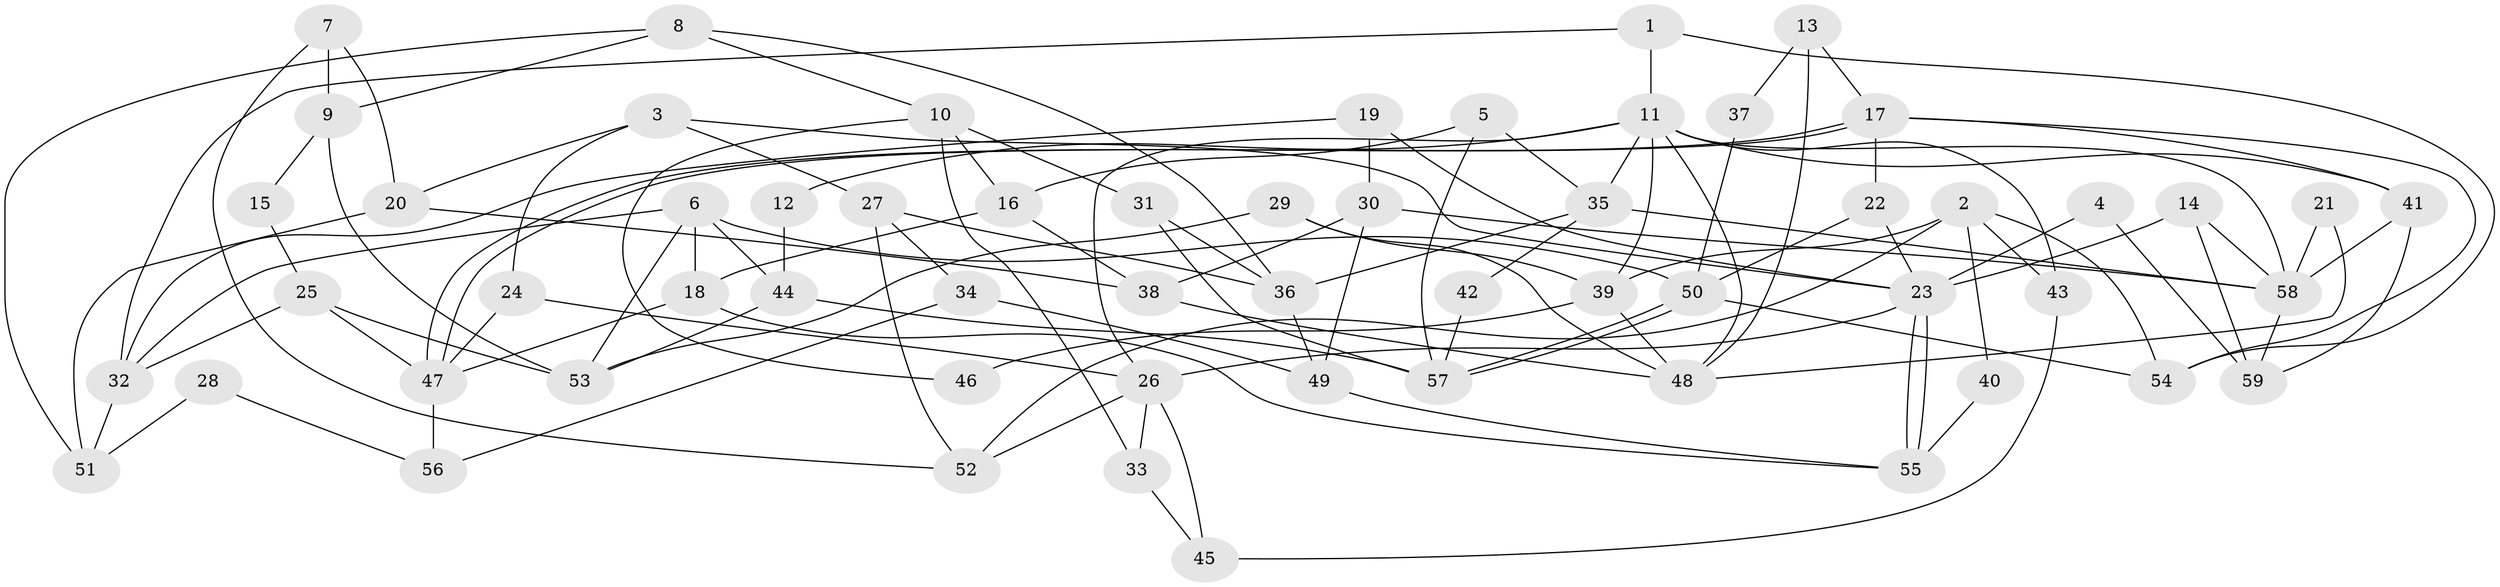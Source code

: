 // coarse degree distribution, {8: 0.05555555555555555, 9: 0.05555555555555555, 4: 0.16666666666666666, 5: 0.2222222222222222, 10: 0.05555555555555555, 6: 0.2222222222222222, 2: 0.05555555555555555, 7: 0.1111111111111111, 3: 0.05555555555555555}
// Generated by graph-tools (version 1.1) at 2025/37/03/04/25 23:37:06]
// undirected, 59 vertices, 118 edges
graph export_dot {
  node [color=gray90,style=filled];
  1;
  2;
  3;
  4;
  5;
  6;
  7;
  8;
  9;
  10;
  11;
  12;
  13;
  14;
  15;
  16;
  17;
  18;
  19;
  20;
  21;
  22;
  23;
  24;
  25;
  26;
  27;
  28;
  29;
  30;
  31;
  32;
  33;
  34;
  35;
  36;
  37;
  38;
  39;
  40;
  41;
  42;
  43;
  44;
  45;
  46;
  47;
  48;
  49;
  50;
  51;
  52;
  53;
  54;
  55;
  56;
  57;
  58;
  59;
  1 -- 11;
  1 -- 54;
  1 -- 32;
  2 -- 54;
  2 -- 39;
  2 -- 40;
  2 -- 43;
  2 -- 52;
  3 -- 23;
  3 -- 20;
  3 -- 24;
  3 -- 27;
  4 -- 23;
  4 -- 59;
  5 -- 35;
  5 -- 57;
  5 -- 16;
  6 -- 50;
  6 -- 18;
  6 -- 32;
  6 -- 44;
  6 -- 53;
  7 -- 52;
  7 -- 20;
  7 -- 9;
  8 -- 36;
  8 -- 9;
  8 -- 10;
  8 -- 51;
  9 -- 53;
  9 -- 15;
  10 -- 16;
  10 -- 31;
  10 -- 33;
  10 -- 46;
  11 -- 58;
  11 -- 26;
  11 -- 12;
  11 -- 35;
  11 -- 39;
  11 -- 41;
  11 -- 43;
  11 -- 48;
  12 -- 44;
  13 -- 48;
  13 -- 17;
  13 -- 37;
  14 -- 59;
  14 -- 23;
  14 -- 58;
  15 -- 25;
  16 -- 38;
  16 -- 18;
  17 -- 41;
  17 -- 47;
  17 -- 47;
  17 -- 22;
  17 -- 54;
  18 -- 47;
  18 -- 55;
  19 -- 32;
  19 -- 23;
  19 -- 30;
  20 -- 51;
  20 -- 38;
  21 -- 48;
  21 -- 58;
  22 -- 23;
  22 -- 50;
  23 -- 26;
  23 -- 55;
  23 -- 55;
  24 -- 47;
  24 -- 26;
  25 -- 32;
  25 -- 53;
  25 -- 47;
  26 -- 45;
  26 -- 33;
  26 -- 52;
  27 -- 52;
  27 -- 34;
  27 -- 36;
  28 -- 51;
  28 -- 56;
  29 -- 53;
  29 -- 39;
  29 -- 48;
  30 -- 58;
  30 -- 38;
  30 -- 49;
  31 -- 36;
  31 -- 57;
  32 -- 51;
  33 -- 45;
  34 -- 49;
  34 -- 56;
  35 -- 36;
  35 -- 42;
  35 -- 58;
  36 -- 49;
  37 -- 50;
  38 -- 48;
  39 -- 48;
  39 -- 46;
  40 -- 55;
  41 -- 58;
  41 -- 59;
  42 -- 57;
  43 -- 45;
  44 -- 57;
  44 -- 53;
  47 -- 56;
  49 -- 55;
  50 -- 57;
  50 -- 57;
  50 -- 54;
  58 -- 59;
}
